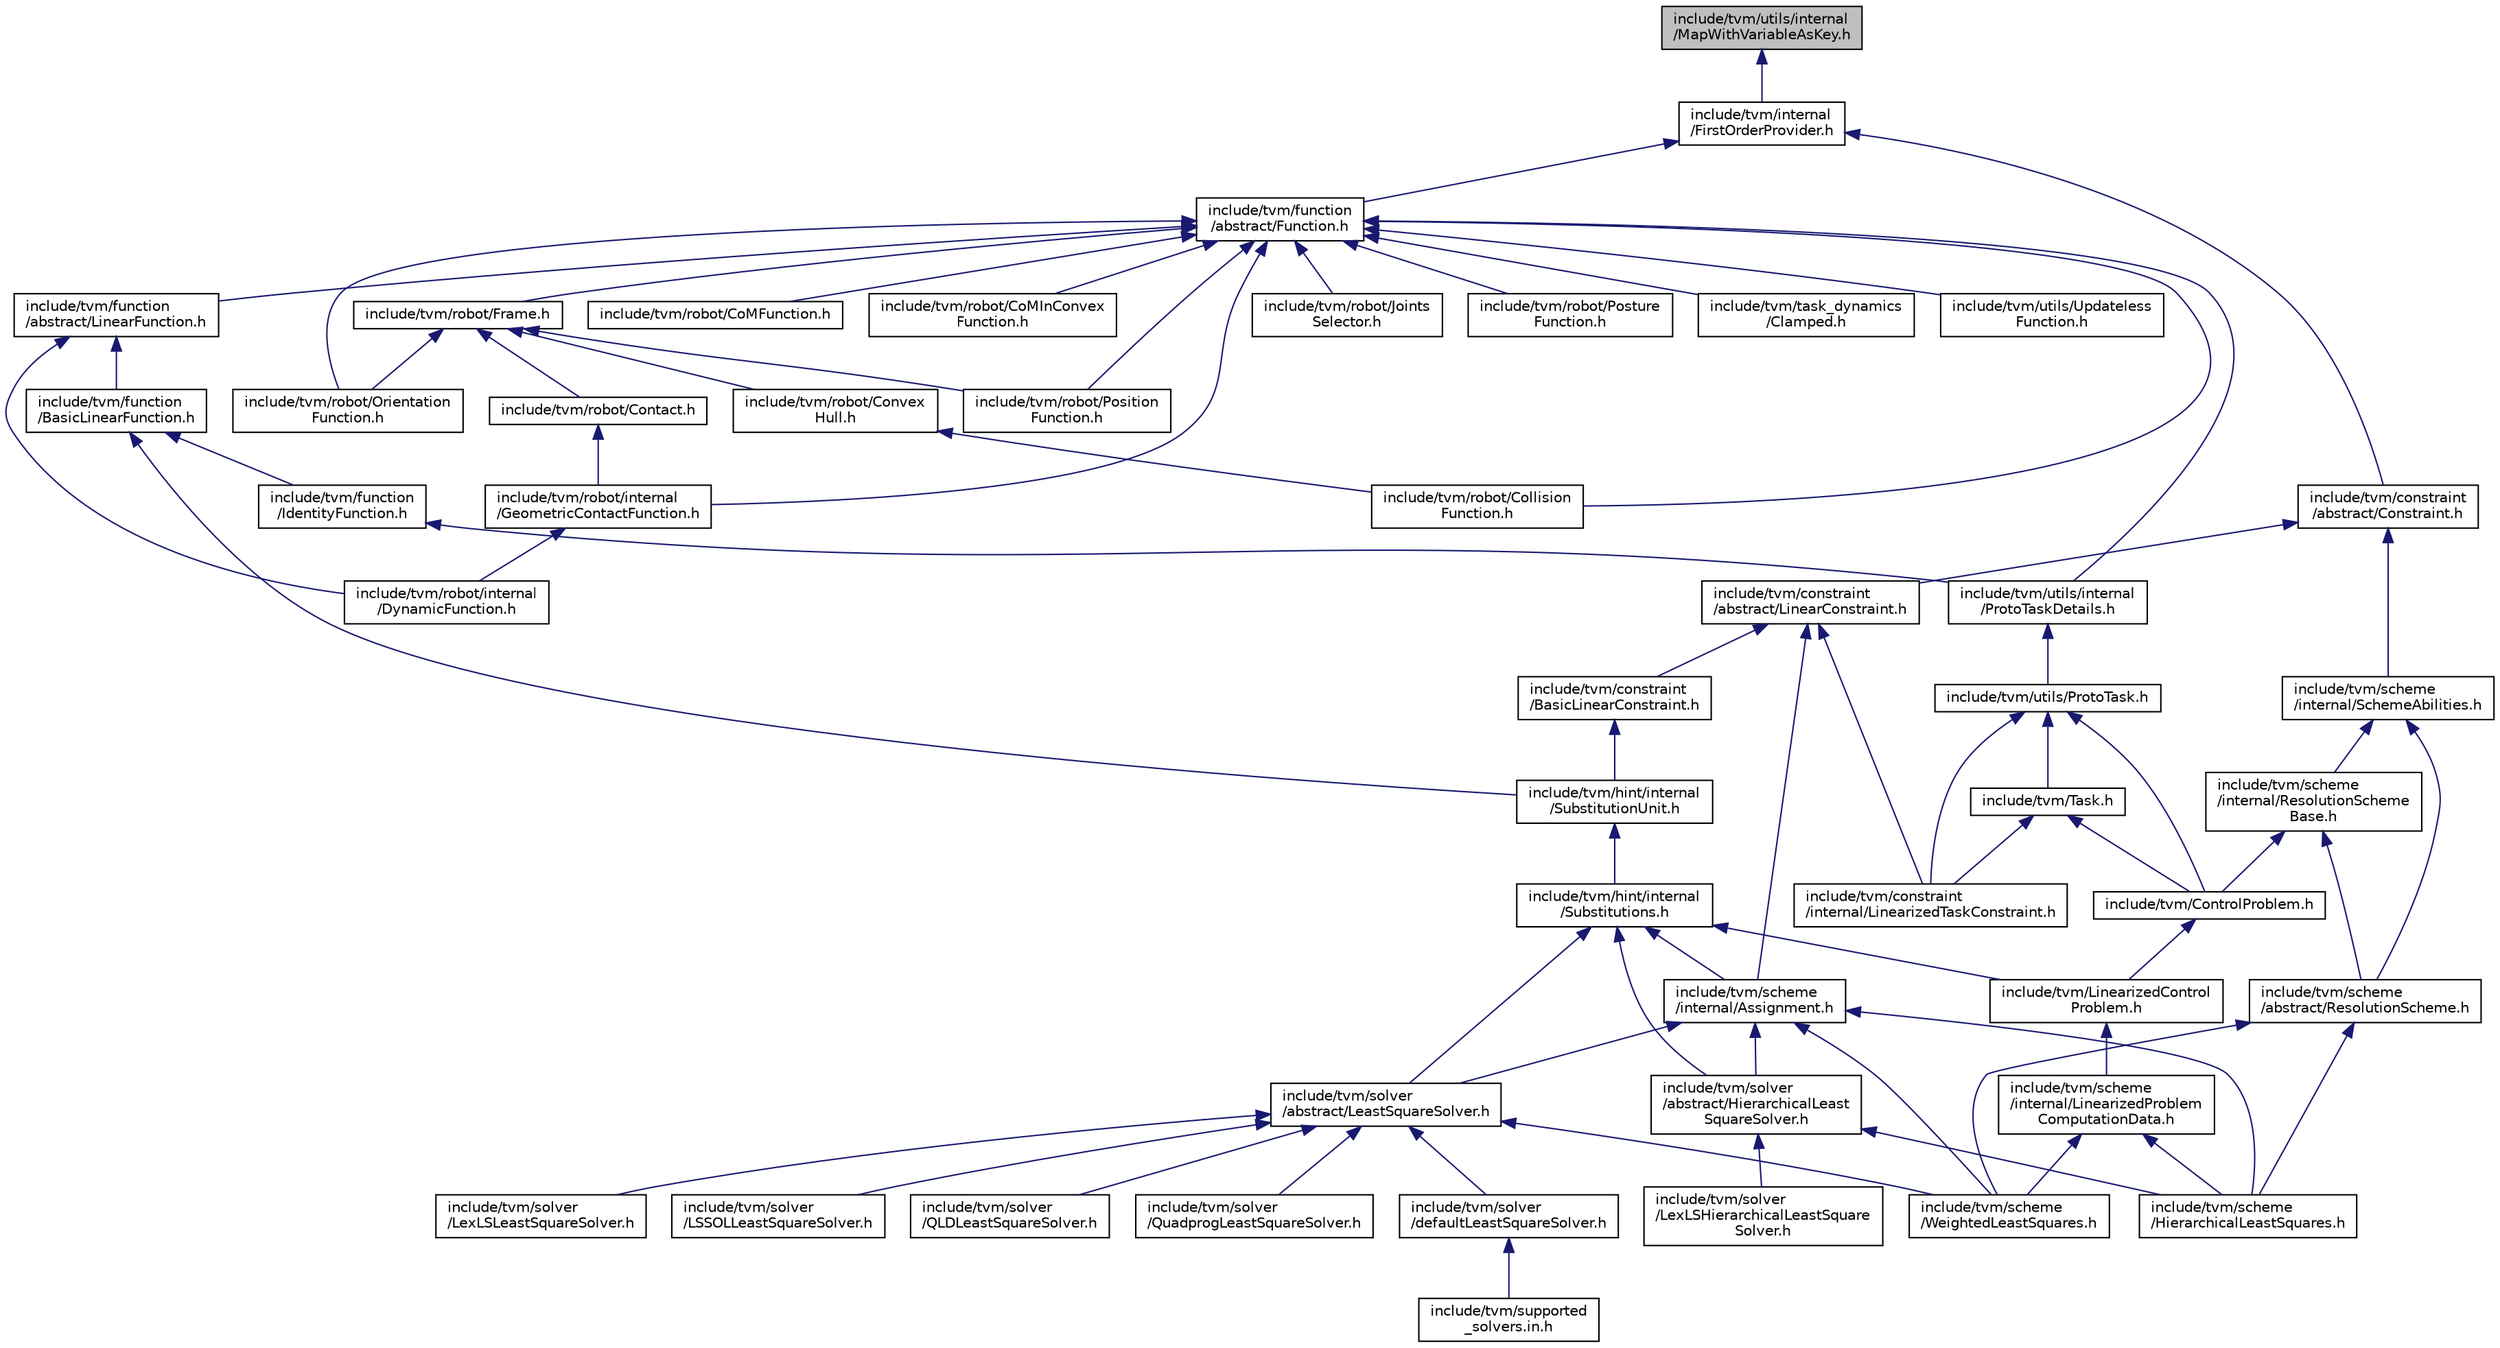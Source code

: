 digraph "include/tvm/utils/internal/MapWithVariableAsKey.h"
{
 // LATEX_PDF_SIZE
  edge [fontname="Helvetica",fontsize="10",labelfontname="Helvetica",labelfontsize="10"];
  node [fontname="Helvetica",fontsize="10",shape=record];
  Node1 [label="include/tvm/utils/internal\l/MapWithVariableAsKey.h",height=0.2,width=0.4,color="black", fillcolor="grey75", style="filled", fontcolor="black",tooltip=" "];
  Node1 -> Node2 [dir="back",color="midnightblue",fontsize="10",style="solid",fontname="Helvetica"];
  Node2 [label="include/tvm/internal\l/FirstOrderProvider.h",height=0.2,width=0.4,color="black", fillcolor="white", style="filled",URL="$FirstOrderProvider_8h.html",tooltip=" "];
  Node2 -> Node3 [dir="back",color="midnightblue",fontsize="10",style="solid",fontname="Helvetica"];
  Node3 [label="include/tvm/constraint\l/abstract/Constraint.h",height=0.2,width=0.4,color="black", fillcolor="white", style="filled",URL="$Constraint_8h.html",tooltip=" "];
  Node3 -> Node4 [dir="back",color="midnightblue",fontsize="10",style="solid",fontname="Helvetica"];
  Node4 [label="include/tvm/constraint\l/abstract/LinearConstraint.h",height=0.2,width=0.4,color="black", fillcolor="white", style="filled",URL="$LinearConstraint_8h.html",tooltip=" "];
  Node4 -> Node5 [dir="back",color="midnightblue",fontsize="10",style="solid",fontname="Helvetica"];
  Node5 [label="include/tvm/constraint\l/BasicLinearConstraint.h",height=0.2,width=0.4,color="black", fillcolor="white", style="filled",URL="$BasicLinearConstraint_8h.html",tooltip=" "];
  Node5 -> Node6 [dir="back",color="midnightblue",fontsize="10",style="solid",fontname="Helvetica"];
  Node6 [label="include/tvm/hint/internal\l/SubstitutionUnit.h",height=0.2,width=0.4,color="black", fillcolor="white", style="filled",URL="$SubstitutionUnit_8h.html",tooltip=" "];
  Node6 -> Node7 [dir="back",color="midnightblue",fontsize="10",style="solid",fontname="Helvetica"];
  Node7 [label="include/tvm/hint/internal\l/Substitutions.h",height=0.2,width=0.4,color="black", fillcolor="white", style="filled",URL="$Substitutions_8h.html",tooltip=" "];
  Node7 -> Node8 [dir="back",color="midnightblue",fontsize="10",style="solid",fontname="Helvetica"];
  Node8 [label="include/tvm/LinearizedControl\lProblem.h",height=0.2,width=0.4,color="black", fillcolor="white", style="filled",URL="$LinearizedControlProblem_8h.html",tooltip=" "];
  Node8 -> Node9 [dir="back",color="midnightblue",fontsize="10",style="solid",fontname="Helvetica"];
  Node9 [label="include/tvm/scheme\l/internal/LinearizedProblem\lComputationData.h",height=0.2,width=0.4,color="black", fillcolor="white", style="filled",URL="$LinearizedProblemComputationData_8h.html",tooltip=" "];
  Node9 -> Node10 [dir="back",color="midnightblue",fontsize="10",style="solid",fontname="Helvetica"];
  Node10 [label="include/tvm/scheme\l/HierarchicalLeastSquares.h",height=0.2,width=0.4,color="black", fillcolor="white", style="filled",URL="$HierarchicalLeastSquares_8h.html",tooltip=" "];
  Node9 -> Node11 [dir="back",color="midnightblue",fontsize="10",style="solid",fontname="Helvetica"];
  Node11 [label="include/tvm/scheme\l/WeightedLeastSquares.h",height=0.2,width=0.4,color="black", fillcolor="white", style="filled",URL="$WeightedLeastSquares_8h.html",tooltip=" "];
  Node7 -> Node12 [dir="back",color="midnightblue",fontsize="10",style="solid",fontname="Helvetica"];
  Node12 [label="include/tvm/scheme\l/internal/Assignment.h",height=0.2,width=0.4,color="black", fillcolor="white", style="filled",URL="$Assignment_8h.html",tooltip=" "];
  Node12 -> Node10 [dir="back",color="midnightblue",fontsize="10",style="solid",fontname="Helvetica"];
  Node12 -> Node11 [dir="back",color="midnightblue",fontsize="10",style="solid",fontname="Helvetica"];
  Node12 -> Node13 [dir="back",color="midnightblue",fontsize="10",style="solid",fontname="Helvetica"];
  Node13 [label="include/tvm/solver\l/abstract/HierarchicalLeast\lSquareSolver.h",height=0.2,width=0.4,color="black", fillcolor="white", style="filled",URL="$HierarchicalLeastSquareSolver_8h.html",tooltip=" "];
  Node13 -> Node10 [dir="back",color="midnightblue",fontsize="10",style="solid",fontname="Helvetica"];
  Node13 -> Node14 [dir="back",color="midnightblue",fontsize="10",style="solid",fontname="Helvetica"];
  Node14 [label="include/tvm/solver\l/LexLSHierarchicalLeastSquare\lSolver.h",height=0.2,width=0.4,color="black", fillcolor="white", style="filled",URL="$LexLSHierarchicalLeastSquareSolver_8h.html",tooltip=" "];
  Node12 -> Node15 [dir="back",color="midnightblue",fontsize="10",style="solid",fontname="Helvetica"];
  Node15 [label="include/tvm/solver\l/abstract/LeastSquareSolver.h",height=0.2,width=0.4,color="black", fillcolor="white", style="filled",URL="$LeastSquareSolver_8h.html",tooltip=" "];
  Node15 -> Node11 [dir="back",color="midnightblue",fontsize="10",style="solid",fontname="Helvetica"];
  Node15 -> Node16 [dir="back",color="midnightblue",fontsize="10",style="solid",fontname="Helvetica"];
  Node16 [label="include/tvm/solver\l/defaultLeastSquareSolver.h",height=0.2,width=0.4,color="black", fillcolor="white", style="filled",URL="$defaultLeastSquareSolver_8h.html",tooltip=" "];
  Node16 -> Node17 [dir="back",color="midnightblue",fontsize="10",style="solid",fontname="Helvetica"];
  Node17 [label="include/tvm/supported\l_solvers.in.h",height=0.2,width=0.4,color="black", fillcolor="white", style="filled",URL="$supported__solvers_8in_8h.html",tooltip=" "];
  Node15 -> Node18 [dir="back",color="midnightblue",fontsize="10",style="solid",fontname="Helvetica"];
  Node18 [label="include/tvm/solver\l/LexLSLeastSquareSolver.h",height=0.2,width=0.4,color="black", fillcolor="white", style="filled",URL="$LexLSLeastSquareSolver_8h.html",tooltip=" "];
  Node15 -> Node19 [dir="back",color="midnightblue",fontsize="10",style="solid",fontname="Helvetica"];
  Node19 [label="include/tvm/solver\l/LSSOLLeastSquareSolver.h",height=0.2,width=0.4,color="black", fillcolor="white", style="filled",URL="$LSSOLLeastSquareSolver_8h.html",tooltip=" "];
  Node15 -> Node20 [dir="back",color="midnightblue",fontsize="10",style="solid",fontname="Helvetica"];
  Node20 [label="include/tvm/solver\l/QLDLeastSquareSolver.h",height=0.2,width=0.4,color="black", fillcolor="white", style="filled",URL="$QLDLeastSquareSolver_8h.html",tooltip=" "];
  Node15 -> Node21 [dir="back",color="midnightblue",fontsize="10",style="solid",fontname="Helvetica"];
  Node21 [label="include/tvm/solver\l/QuadprogLeastSquareSolver.h",height=0.2,width=0.4,color="black", fillcolor="white", style="filled",URL="$QuadprogLeastSquareSolver_8h.html",tooltip=" "];
  Node7 -> Node13 [dir="back",color="midnightblue",fontsize="10",style="solid",fontname="Helvetica"];
  Node7 -> Node15 [dir="back",color="midnightblue",fontsize="10",style="solid",fontname="Helvetica"];
  Node4 -> Node22 [dir="back",color="midnightblue",fontsize="10",style="solid",fontname="Helvetica"];
  Node22 [label="include/tvm/constraint\l/internal/LinearizedTaskConstraint.h",height=0.2,width=0.4,color="black", fillcolor="white", style="filled",URL="$LinearizedTaskConstraint_8h.html",tooltip=" "];
  Node4 -> Node12 [dir="back",color="midnightblue",fontsize="10",style="solid",fontname="Helvetica"];
  Node3 -> Node23 [dir="back",color="midnightblue",fontsize="10",style="solid",fontname="Helvetica"];
  Node23 [label="include/tvm/scheme\l/internal/SchemeAbilities.h",height=0.2,width=0.4,color="black", fillcolor="white", style="filled",URL="$SchemeAbilities_8h.html",tooltip=" "];
  Node23 -> Node24 [dir="back",color="midnightblue",fontsize="10",style="solid",fontname="Helvetica"];
  Node24 [label="include/tvm/scheme\l/abstract/ResolutionScheme.h",height=0.2,width=0.4,color="black", fillcolor="white", style="filled",URL="$ResolutionScheme_8h.html",tooltip=" "];
  Node24 -> Node10 [dir="back",color="midnightblue",fontsize="10",style="solid",fontname="Helvetica"];
  Node24 -> Node11 [dir="back",color="midnightblue",fontsize="10",style="solid",fontname="Helvetica"];
  Node23 -> Node25 [dir="back",color="midnightblue",fontsize="10",style="solid",fontname="Helvetica"];
  Node25 [label="include/tvm/scheme\l/internal/ResolutionScheme\lBase.h",height=0.2,width=0.4,color="black", fillcolor="white", style="filled",URL="$ResolutionSchemeBase_8h.html",tooltip=" "];
  Node25 -> Node26 [dir="back",color="midnightblue",fontsize="10",style="solid",fontname="Helvetica"];
  Node26 [label="include/tvm/ControlProblem.h",height=0.2,width=0.4,color="black", fillcolor="white", style="filled",URL="$ControlProblem_8h.html",tooltip=" "];
  Node26 -> Node8 [dir="back",color="midnightblue",fontsize="10",style="solid",fontname="Helvetica"];
  Node25 -> Node24 [dir="back",color="midnightblue",fontsize="10",style="solid",fontname="Helvetica"];
  Node2 -> Node27 [dir="back",color="midnightblue",fontsize="10",style="solid",fontname="Helvetica"];
  Node27 [label="include/tvm/function\l/abstract/Function.h",height=0.2,width=0.4,color="black", fillcolor="white", style="filled",URL="$Function_8h.html",tooltip=" "];
  Node27 -> Node28 [dir="back",color="midnightblue",fontsize="10",style="solid",fontname="Helvetica"];
  Node28 [label="include/tvm/function\l/abstract/LinearFunction.h",height=0.2,width=0.4,color="black", fillcolor="white", style="filled",URL="$LinearFunction_8h.html",tooltip=" "];
  Node28 -> Node29 [dir="back",color="midnightblue",fontsize="10",style="solid",fontname="Helvetica"];
  Node29 [label="include/tvm/function\l/BasicLinearFunction.h",height=0.2,width=0.4,color="black", fillcolor="white", style="filled",URL="$BasicLinearFunction_8h.html",tooltip=" "];
  Node29 -> Node30 [dir="back",color="midnightblue",fontsize="10",style="solid",fontname="Helvetica"];
  Node30 [label="include/tvm/function\l/IdentityFunction.h",height=0.2,width=0.4,color="black", fillcolor="white", style="filled",URL="$IdentityFunction_8h.html",tooltip=" "];
  Node30 -> Node31 [dir="back",color="midnightblue",fontsize="10",style="solid",fontname="Helvetica"];
  Node31 [label="include/tvm/utils/internal\l/ProtoTaskDetails.h",height=0.2,width=0.4,color="black", fillcolor="white", style="filled",URL="$ProtoTaskDetails_8h.html",tooltip=" "];
  Node31 -> Node32 [dir="back",color="midnightblue",fontsize="10",style="solid",fontname="Helvetica"];
  Node32 [label="include/tvm/utils/ProtoTask.h",height=0.2,width=0.4,color="black", fillcolor="white", style="filled",URL="$ProtoTask_8h.html",tooltip=" "];
  Node32 -> Node22 [dir="back",color="midnightblue",fontsize="10",style="solid",fontname="Helvetica"];
  Node32 -> Node26 [dir="back",color="midnightblue",fontsize="10",style="solid",fontname="Helvetica"];
  Node32 -> Node33 [dir="back",color="midnightblue",fontsize="10",style="solid",fontname="Helvetica"];
  Node33 [label="include/tvm/Task.h",height=0.2,width=0.4,color="black", fillcolor="white", style="filled",URL="$Task_8h.html",tooltip=" "];
  Node33 -> Node22 [dir="back",color="midnightblue",fontsize="10",style="solid",fontname="Helvetica"];
  Node33 -> Node26 [dir="back",color="midnightblue",fontsize="10",style="solid",fontname="Helvetica"];
  Node29 -> Node6 [dir="back",color="midnightblue",fontsize="10",style="solid",fontname="Helvetica"];
  Node28 -> Node34 [dir="back",color="midnightblue",fontsize="10",style="solid",fontname="Helvetica"];
  Node34 [label="include/tvm/robot/internal\l/DynamicFunction.h",height=0.2,width=0.4,color="black", fillcolor="white", style="filled",URL="$DynamicFunction_8h.html",tooltip=" "];
  Node27 -> Node35 [dir="back",color="midnightblue",fontsize="10",style="solid",fontname="Helvetica"];
  Node35 [label="include/tvm/robot/Collision\lFunction.h",height=0.2,width=0.4,color="black", fillcolor="white", style="filled",URL="$CollisionFunction_8h.html",tooltip=" "];
  Node27 -> Node36 [dir="back",color="midnightblue",fontsize="10",style="solid",fontname="Helvetica"];
  Node36 [label="include/tvm/robot/CoMFunction.h",height=0.2,width=0.4,color="black", fillcolor="white", style="filled",URL="$CoMFunction_8h.html",tooltip=" "];
  Node27 -> Node37 [dir="back",color="midnightblue",fontsize="10",style="solid",fontname="Helvetica"];
  Node37 [label="include/tvm/robot/CoMInConvex\lFunction.h",height=0.2,width=0.4,color="black", fillcolor="white", style="filled",URL="$CoMInConvexFunction_8h.html",tooltip=" "];
  Node27 -> Node38 [dir="back",color="midnightblue",fontsize="10",style="solid",fontname="Helvetica"];
  Node38 [label="include/tvm/robot/Frame.h",height=0.2,width=0.4,color="black", fillcolor="white", style="filled",URL="$Frame_8h.html",tooltip=" "];
  Node38 -> Node39 [dir="back",color="midnightblue",fontsize="10",style="solid",fontname="Helvetica"];
  Node39 [label="include/tvm/robot/Contact.h",height=0.2,width=0.4,color="black", fillcolor="white", style="filled",URL="$Contact_8h.html",tooltip=" "];
  Node39 -> Node40 [dir="back",color="midnightblue",fontsize="10",style="solid",fontname="Helvetica"];
  Node40 [label="include/tvm/robot/internal\l/GeometricContactFunction.h",height=0.2,width=0.4,color="black", fillcolor="white", style="filled",URL="$GeometricContactFunction_8h.html",tooltip=" "];
  Node40 -> Node34 [dir="back",color="midnightblue",fontsize="10",style="solid",fontname="Helvetica"];
  Node38 -> Node41 [dir="back",color="midnightblue",fontsize="10",style="solid",fontname="Helvetica"];
  Node41 [label="include/tvm/robot/Convex\lHull.h",height=0.2,width=0.4,color="black", fillcolor="white", style="filled",URL="$ConvexHull_8h.html",tooltip=" "];
  Node41 -> Node35 [dir="back",color="midnightblue",fontsize="10",style="solid",fontname="Helvetica"];
  Node38 -> Node42 [dir="back",color="midnightblue",fontsize="10",style="solid",fontname="Helvetica"];
  Node42 [label="include/tvm/robot/Orientation\lFunction.h",height=0.2,width=0.4,color="black", fillcolor="white", style="filled",URL="$OrientationFunction_8h.html",tooltip=" "];
  Node38 -> Node43 [dir="back",color="midnightblue",fontsize="10",style="solid",fontname="Helvetica"];
  Node43 [label="include/tvm/robot/Position\lFunction.h",height=0.2,width=0.4,color="black", fillcolor="white", style="filled",URL="$PositionFunction_8h.html",tooltip=" "];
  Node27 -> Node40 [dir="back",color="midnightblue",fontsize="10",style="solid",fontname="Helvetica"];
  Node27 -> Node44 [dir="back",color="midnightblue",fontsize="10",style="solid",fontname="Helvetica"];
  Node44 [label="include/tvm/robot/Joints\lSelector.h",height=0.2,width=0.4,color="black", fillcolor="white", style="filled",URL="$JointsSelector_8h.html",tooltip=" "];
  Node27 -> Node42 [dir="back",color="midnightblue",fontsize="10",style="solid",fontname="Helvetica"];
  Node27 -> Node43 [dir="back",color="midnightblue",fontsize="10",style="solid",fontname="Helvetica"];
  Node27 -> Node45 [dir="back",color="midnightblue",fontsize="10",style="solid",fontname="Helvetica"];
  Node45 [label="include/tvm/robot/Posture\lFunction.h",height=0.2,width=0.4,color="black", fillcolor="white", style="filled",URL="$PostureFunction_8h.html",tooltip=" "];
  Node27 -> Node46 [dir="back",color="midnightblue",fontsize="10",style="solid",fontname="Helvetica"];
  Node46 [label="include/tvm/task_dynamics\l/Clamped.h",height=0.2,width=0.4,color="black", fillcolor="white", style="filled",URL="$Clamped_8h.html",tooltip=" "];
  Node27 -> Node31 [dir="back",color="midnightblue",fontsize="10",style="solid",fontname="Helvetica"];
  Node27 -> Node47 [dir="back",color="midnightblue",fontsize="10",style="solid",fontname="Helvetica"];
  Node47 [label="include/tvm/utils/Updateless\lFunction.h",height=0.2,width=0.4,color="black", fillcolor="white", style="filled",URL="$UpdatelessFunction_8h.html",tooltip=" "];
}
